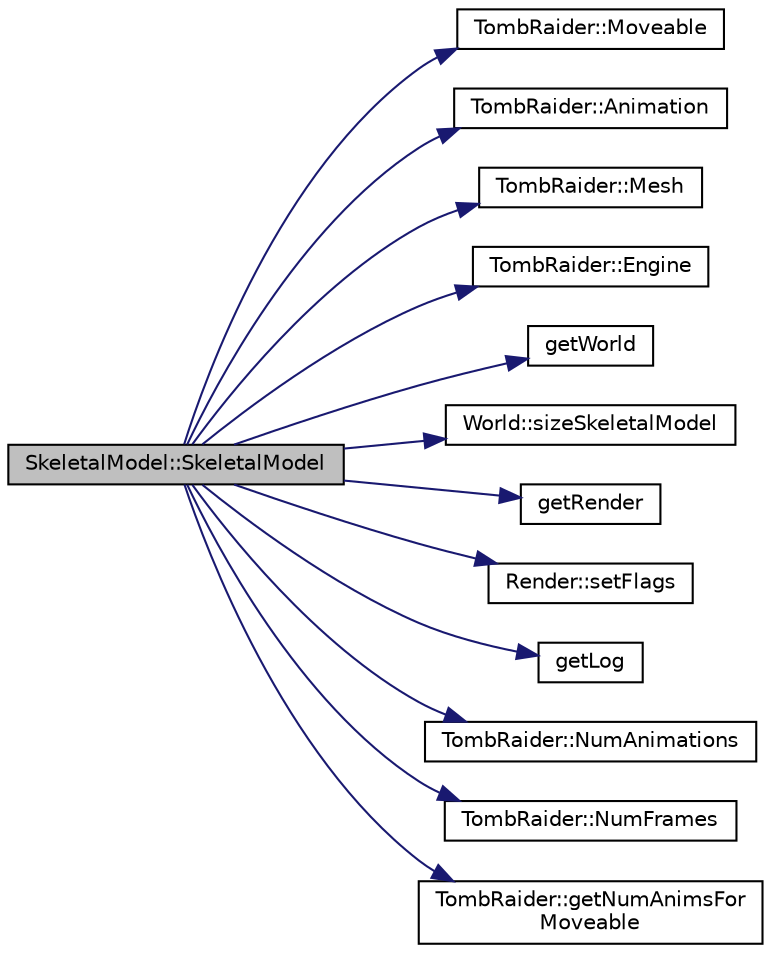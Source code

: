 digraph "SkeletalModel::SkeletalModel"
{
 // INTERACTIVE_SVG=YES
  edge [fontname="Helvetica",fontsize="10",labelfontname="Helvetica",labelfontsize="10"];
  node [fontname="Helvetica",fontsize="10",shape=record];
  rankdir="LR";
  Node1 [label="SkeletalModel::SkeletalModel",height=0.2,width=0.4,color="black", fillcolor="grey75", style="filled" fontcolor="black"];
  Node1 -> Node2 [color="midnightblue",fontsize="10",style="solid",fontname="Helvetica"];
  Node2 [label="TombRaider::Moveable",height=0.2,width=0.4,color="black", fillcolor="white", style="filled",URL="$class_tomb_raider.html#ad5961d00ab45a7d92c79062a0e4fff35"];
  Node1 -> Node3 [color="midnightblue",fontsize="10",style="solid",fontname="Helvetica"];
  Node3 [label="TombRaider::Animation",height=0.2,width=0.4,color="black", fillcolor="white", style="filled",URL="$class_tomb_raider.html#ad0e41f69400de5f2f532d63527caf4be"];
  Node1 -> Node4 [color="midnightblue",fontsize="10",style="solid",fontname="Helvetica"];
  Node4 [label="TombRaider::Mesh",height=0.2,width=0.4,color="black", fillcolor="white", style="filled",URL="$class_tomb_raider.html#a7d108ab7210eb1dd3d1239980565b407"];
  Node1 -> Node5 [color="midnightblue",fontsize="10",style="solid",fontname="Helvetica"];
  Node5 [label="TombRaider::Engine",height=0.2,width=0.4,color="black", fillcolor="white", style="filled",URL="$class_tomb_raider.html#aa020667e2394f5c3a8173ee0231ef0fb"];
  Node1 -> Node6 [color="midnightblue",fontsize="10",style="solid",fontname="Helvetica"];
  Node6 [label="getWorld",height=0.2,width=0.4,color="black", fillcolor="white", style="filled",URL="$_world_8h.html#abea1a794341f4259c16d914064e97528"];
  Node1 -> Node7 [color="midnightblue",fontsize="10",style="solid",fontname="Helvetica"];
  Node7 [label="World::sizeSkeletalModel",height=0.2,width=0.4,color="black", fillcolor="white", style="filled",URL="$class_world.html#a66f59e915f3ba3b42f905760e85d966a"];
  Node1 -> Node8 [color="midnightblue",fontsize="10",style="solid",fontname="Helvetica"];
  Node8 [label="getRender",height=0.2,width=0.4,color="black", fillcolor="white", style="filled",URL="$_render_8h.html#a812cfcbdabb65847ea87dfed9fafc69d"];
  Node1 -> Node9 [color="midnightblue",fontsize="10",style="solid",fontname="Helvetica"];
  Node9 [label="Render::setFlags",height=0.2,width=0.4,color="black", fillcolor="white", style="filled",URL="$class_render.html#afd402df2d4eb19b0abdb66690f1b3f68",tooltip="Sets bitflags, changes state of renderer in some way. "];
  Node1 -> Node10 [color="midnightblue",fontsize="10",style="solid",fontname="Helvetica"];
  Node10 [label="getLog",height=0.2,width=0.4,color="black", fillcolor="white", style="filled",URL="$_log_8h.html#aa2f604b13755d77658307017af86624a"];
  Node1 -> Node11 [color="midnightblue",fontsize="10",style="solid",fontname="Helvetica"];
  Node11 [label="TombRaider::NumAnimations",height=0.2,width=0.4,color="black", fillcolor="white", style="filled",URL="$class_tomb_raider.html#aa4211c639b56273f48406ba5e58dd944"];
  Node1 -> Node12 [color="midnightblue",fontsize="10",style="solid",fontname="Helvetica"];
  Node12 [label="TombRaider::NumFrames",height=0.2,width=0.4,color="black", fillcolor="white", style="filled",URL="$class_tomb_raider.html#a9cc5d7e3f812377207747ea03d97f07c"];
  Node1 -> Node13 [color="midnightblue",fontsize="10",style="solid",fontname="Helvetica"];
  Node13 [label="TombRaider::getNumAnimsFor\lMoveable",height=0.2,width=0.4,color="black", fillcolor="white", style="filled",URL="$class_tomb_raider.html#a3123224fb88e0015fb7ebfd87e7e274a",tooltip="Get number of animations for a moveable. "];
}

